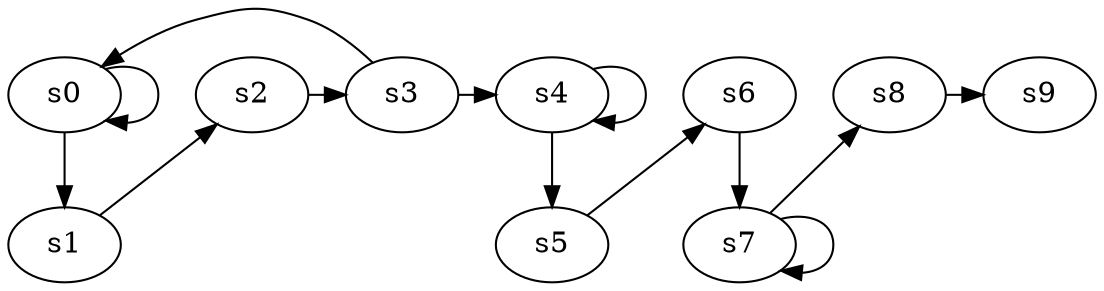 digraph game_0196_chain_10 {
    s0 [name="s0", player=0];
    s1 [name="s1", player=1, target=1];
    s2 [name="s2", player=0];
    s3 [name="s3", player=1];
    s4 [name="s4", player=0];
    s5 [name="s5", player=1];
    s6 [name="s6", player=0];
    s7 [name="s7", player=1, target=1];
    s8 [name="s8", player=0];
    s9 [name="s9", player=1];

    s0 -> s1;
    s1 -> s2 [constraint="time % 5 == 0"];
    s2 -> s3 [constraint="time % 4 == 3"];
    s3 -> s4 [constraint="time % 3 == 0"];
    s4 -> s5;
    s5 -> s6 [constraint="time % 2 == 0"];
    s6 -> s7;
    s7 -> s8 [constraint="time % 5 == 2"];
    s8 -> s9 [constraint="time % 4 == 3"];
    s0 -> s0 [constraint="time % 2 == 0"];
    s3 -> s0 [constraint="!(time % 3 == 0)"];
    s4 -> s4 [constraint="time % 4 == 0"];
    s7 -> s7 [constraint="time % 2 == 0"];
}
